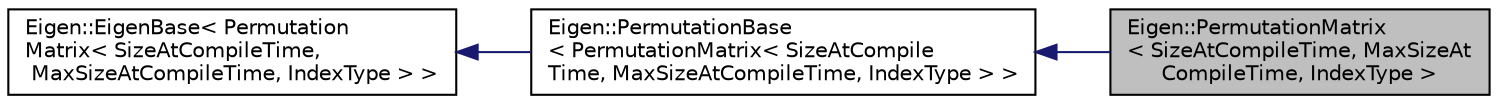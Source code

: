 digraph "Eigen::PermutationMatrix&lt; SizeAtCompileTime, MaxSizeAtCompileTime, IndexType &gt;"
{
  edge [fontname="Helvetica",fontsize="10",labelfontname="Helvetica",labelfontsize="10"];
  node [fontname="Helvetica",fontsize="10",shape=record];
  rankdir="LR";
  Node1 [label="Eigen::PermutationMatrix\l\< SizeAtCompileTime, MaxSizeAt\lCompileTime, IndexType \>",height=0.2,width=0.4,color="black", fillcolor="grey75", style="filled", fontcolor="black"];
  Node2 -> Node1 [dir="back",color="midnightblue",fontsize="10",style="solid",fontname="Helvetica"];
  Node2 [label="Eigen::PermutationBase\l\< PermutationMatrix\< SizeAtCompile\lTime, MaxSizeAtCompileTime, IndexType \> \>",height=0.2,width=0.4,color="black", fillcolor="white", style="filled",URL="$class_eigen_1_1_permutation_base.html"];
  Node3 -> Node2 [dir="back",color="midnightblue",fontsize="10",style="solid",fontname="Helvetica"];
  Node3 [label="Eigen::EigenBase\< Permutation\lMatrix\< SizeAtCompileTime,\l MaxSizeAtCompileTime, IndexType \> \>",height=0.2,width=0.4,color="black", fillcolor="white", style="filled",URL="$struct_eigen_1_1_eigen_base.html"];
}
